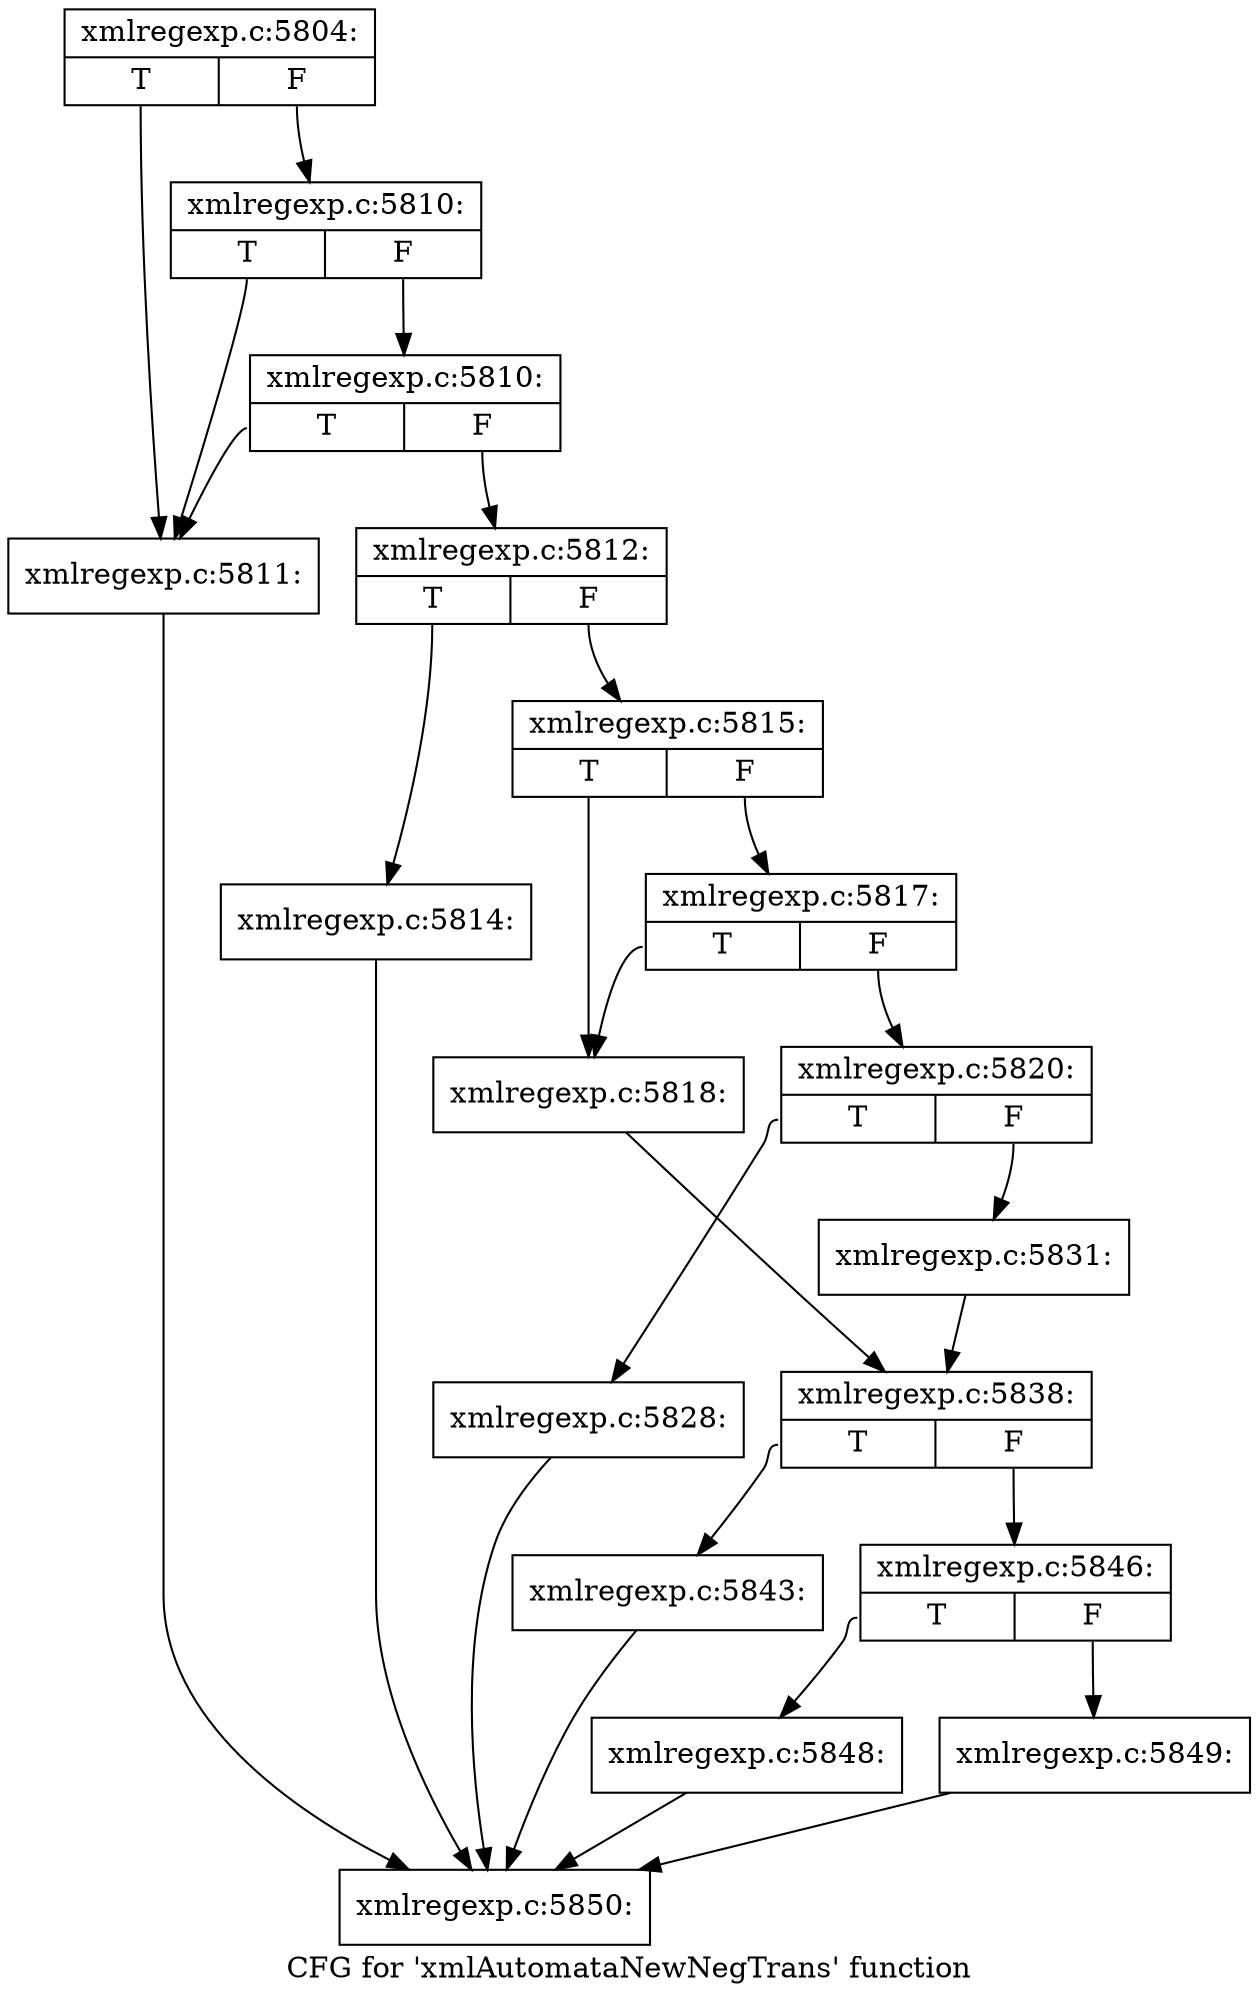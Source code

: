 digraph "CFG for 'xmlAutomataNewNegTrans' function" {
	label="CFG for 'xmlAutomataNewNegTrans' function";

	Node0x40ea7f0 [shape=record,label="{xmlregexp.c:5804:|{<s0>T|<s1>F}}"];
	Node0x40ea7f0:s0 -> Node0x40ec460;
	Node0x40ea7f0:s1 -> Node0x40ec580;
	Node0x40ec580 [shape=record,label="{xmlregexp.c:5810:|{<s0>T|<s1>F}}"];
	Node0x40ec580:s0 -> Node0x40ec460;
	Node0x40ec580:s1 -> Node0x40ec500;
	Node0x40ec500 [shape=record,label="{xmlregexp.c:5810:|{<s0>T|<s1>F}}"];
	Node0x40ec500:s0 -> Node0x40ec460;
	Node0x40ec500:s1 -> Node0x40ec4b0;
	Node0x40ec460 [shape=record,label="{xmlregexp.c:5811:}"];
	Node0x40ec460 -> Node0x40dedf0;
	Node0x40ec4b0 [shape=record,label="{xmlregexp.c:5812:|{<s0>T|<s1>F}}"];
	Node0x40ec4b0:s0 -> Node0x40ed2c0;
	Node0x40ec4b0:s1 -> Node0x40ed310;
	Node0x40ed2c0 [shape=record,label="{xmlregexp.c:5814:}"];
	Node0x40ed2c0 -> Node0x40dedf0;
	Node0x40ed310 [shape=record,label="{xmlregexp.c:5815:|{<s0>T|<s1>F}}"];
	Node0x40ed310:s0 -> Node0x40b5a70;
	Node0x40ed310:s1 -> Node0x40b5b60;
	Node0x40b5b60 [shape=record,label="{xmlregexp.c:5817:|{<s0>T|<s1>F}}"];
	Node0x40b5b60:s0 -> Node0x40b5a70;
	Node0x40b5b60:s1 -> Node0x40b5b10;
	Node0x40b5a70 [shape=record,label="{xmlregexp.c:5818:}"];
	Node0x40b5a70 -> Node0x40b5ac0;
	Node0x40b5b10 [shape=record,label="{xmlregexp.c:5820:|{<s0>T|<s1>F}}"];
	Node0x40b5b10:s0 -> Node0x40b7970;
	Node0x40b5b10:s1 -> Node0x40b79c0;
	Node0x40b7970 [shape=record,label="{xmlregexp.c:5828:}"];
	Node0x40b7970 -> Node0x40dedf0;
	Node0x40b79c0 [shape=record,label="{xmlregexp.c:5831:}"];
	Node0x40b79c0 -> Node0x40b5ac0;
	Node0x40b5ac0 [shape=record,label="{xmlregexp.c:5838:|{<s0>T|<s1>F}}"];
	Node0x40b5ac0:s0 -> Node0x40b83a0;
	Node0x40b5ac0:s1 -> Node0x40b9780;
	Node0x40b83a0 [shape=record,label="{xmlregexp.c:5843:}"];
	Node0x40b83a0 -> Node0x40dedf0;
	Node0x40b9780 [shape=record,label="{xmlregexp.c:5846:|{<s0>T|<s1>F}}"];
	Node0x40b9780:s0 -> Node0x40f62f0;
	Node0x40b9780:s1 -> Node0x40f7790;
	Node0x40f62f0 [shape=record,label="{xmlregexp.c:5848:}"];
	Node0x40f62f0 -> Node0x40dedf0;
	Node0x40f7790 [shape=record,label="{xmlregexp.c:5849:}"];
	Node0x40f7790 -> Node0x40dedf0;
	Node0x40dedf0 [shape=record,label="{xmlregexp.c:5850:}"];
}
